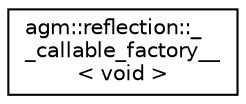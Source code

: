 digraph "圖形化之類別階層"
{
  edge [fontname="Helvetica",fontsize="10",labelfontname="Helvetica",labelfontsize="10"];
  node [fontname="Helvetica",fontsize="10",shape=record];
  rankdir="LR";
  Node1 [label="agm::reflection::_\l_callable_factory__\l\< void \>",height=0.2,width=0.4,color="black", fillcolor="white", style="filled",URL="$structagm_1_1reflection_1_1____callable__factory_____3_01void_01_4.html"];
}
